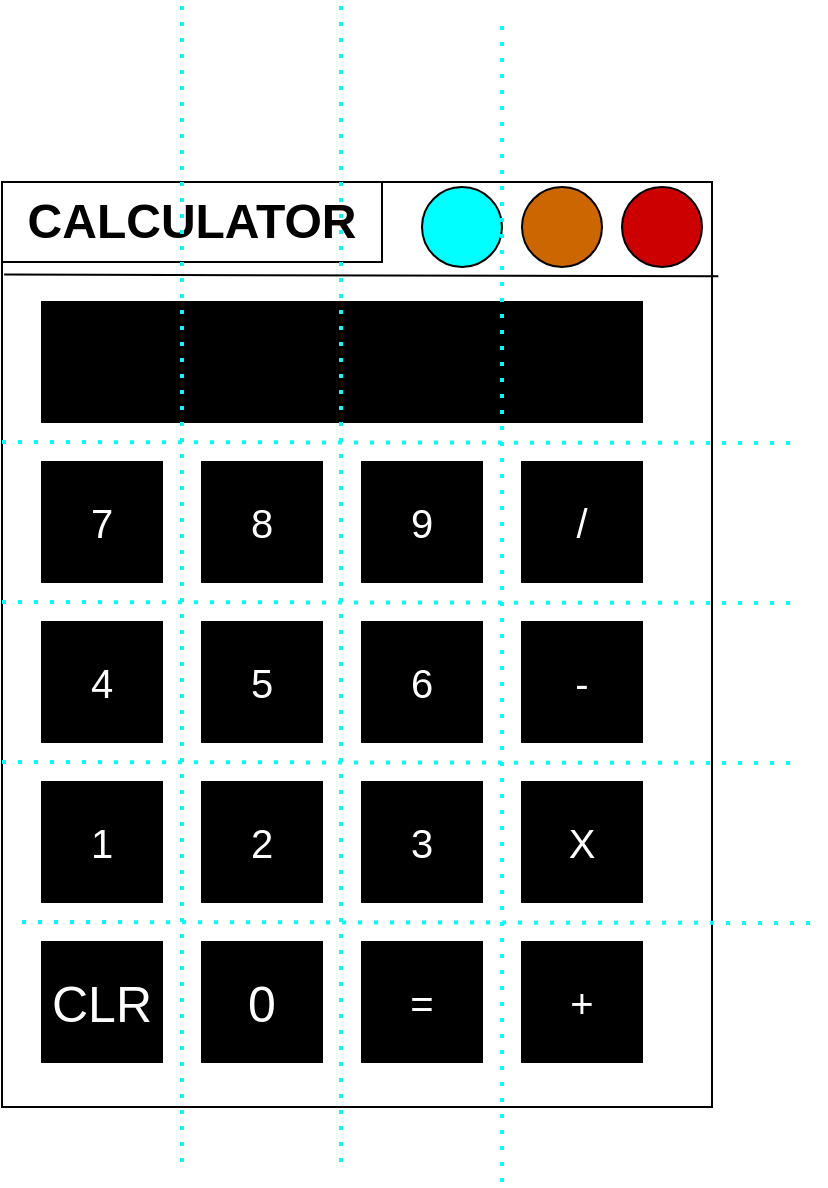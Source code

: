 <mxfile>
    <diagram id="WaYOoAd8laQCgGd2RBui" name="Page-1">
        <mxGraphModel dx="819" dy="1161" grid="1" gridSize="10" guides="1" tooltips="1" connect="1" arrows="1" fold="1" page="1" pageScale="1" pageWidth="850" pageHeight="1100" math="0" shadow="0">
            <root>
                <mxCell id="0"/>
                <mxCell id="1" parent="0"/>
                <mxCell id="4" value="" style="rounded=0;whiteSpace=wrap;html=1;rotation=-90;" parent="1" vertex="1">
                    <mxGeometry x="26.25" y="193.75" width="462.5" height="355" as="geometry"/>
                </mxCell>
                <mxCell id="7" value="" style="endArrow=none;html=1;exitX=0.9;exitY=0.003;exitDx=0;exitDy=0;exitPerimeter=0;entryX=0.898;entryY=1.009;entryDx=0;entryDy=0;entryPerimeter=0;" parent="1" source="4" target="4" edge="1">
                    <mxGeometry width="50" height="50" relative="1" as="geometry">
                        <mxPoint x="400" y="490" as="sourcePoint"/>
                        <mxPoint x="420" y="190" as="targetPoint"/>
                    </mxGeometry>
                </mxCell>
                <mxCell id="10" value="" style="ellipse;whiteSpace=wrap;html=1;aspect=fixed;fillColor=#00FFFF;" parent="1" vertex="1">
                    <mxGeometry x="290" y="142.5" width="40" height="40" as="geometry"/>
                </mxCell>
                <mxCell id="11" value="" style="rounded=0;whiteSpace=wrap;html=1;fontColor=#FFFFFF;fillColor=#000000;" parent="1" vertex="1">
                    <mxGeometry x="100" y="200" width="300" height="60" as="geometry"/>
                </mxCell>
                <mxCell id="12" value="&lt;font style=&quot;font-size: 20px;&quot;&gt;7&lt;/font&gt;" style="whiteSpace=wrap;html=1;aspect=fixed;fontColor=#FFFFFF;fillColor=#000000;" parent="1" vertex="1">
                    <mxGeometry x="100" y="280" width="60" height="60" as="geometry"/>
                </mxCell>
                <mxCell id="13" value="&lt;font style=&quot;font-size: 20px;&quot;&gt;8&lt;/font&gt;" style="whiteSpace=wrap;html=1;aspect=fixed;fillColor=#000000;fontColor=#FFFFFF;" parent="1" vertex="1">
                    <mxGeometry x="180" y="280" width="60" height="60" as="geometry"/>
                </mxCell>
                <mxCell id="15" value="&lt;font style=&quot;font-size: 20px;&quot;&gt;9&lt;/font&gt;" style="whiteSpace=wrap;html=1;aspect=fixed;fillColor=#000000;fontColor=#FFFFFF;" parent="1" vertex="1">
                    <mxGeometry x="260" y="280" width="60" height="60" as="geometry"/>
                </mxCell>
                <mxCell id="16" value="&lt;font style=&quot;font-size: 20px;&quot;&gt;/&lt;/font&gt;" style="whiteSpace=wrap;html=1;aspect=fixed;fillColor=#000000;fontColor=#FFFFFF;" parent="1" vertex="1">
                    <mxGeometry x="340" y="280" width="60" height="60" as="geometry"/>
                </mxCell>
                <mxCell id="17" value="&lt;font style=&quot;font-size: 20px;&quot;&gt;-&lt;/font&gt;" style="whiteSpace=wrap;html=1;aspect=fixed;fillColor=#000000;fontColor=#FFFFFF;" parent="1" vertex="1">
                    <mxGeometry x="340" y="360" width="60" height="60" as="geometry"/>
                </mxCell>
                <mxCell id="18" value="&lt;font style=&quot;font-size: 20px;&quot;&gt;X&lt;/font&gt;" style="whiteSpace=wrap;html=1;aspect=fixed;fillColor=#000000;fontColor=#FFFFFF;" parent="1" vertex="1">
                    <mxGeometry x="340" y="440" width="60" height="60" as="geometry"/>
                </mxCell>
                <mxCell id="19" value="&lt;font style=&quot;font-size: 20px;&quot;&gt;+&lt;/font&gt;" style="whiteSpace=wrap;html=1;aspect=fixed;fillColor=#000000;fontColor=#FFFFFF;" parent="1" vertex="1">
                    <mxGeometry x="340" y="520" width="60" height="60" as="geometry"/>
                </mxCell>
                <mxCell id="20" value="&lt;font style=&quot;font-size: 20px;&quot;&gt;=&lt;/font&gt;" style="whiteSpace=wrap;html=1;aspect=fixed;fillColor=#000000;fontColor=#FFFFFF;" parent="1" vertex="1">
                    <mxGeometry x="260" y="520" width="60" height="60" as="geometry"/>
                </mxCell>
                <mxCell id="21" value="&lt;font style=&quot;font-size: 25px;&quot;&gt;0&lt;/font&gt;" style="whiteSpace=wrap;html=1;aspect=fixed;strokeColor=#000000;fillColor=#000000;fontColor=#FFFFFF;" parent="1" vertex="1">
                    <mxGeometry x="180" y="520" width="60" height="60" as="geometry"/>
                </mxCell>
                <mxCell id="22" value="&lt;font style=&quot;font-size: 25px;&quot;&gt;CLR&lt;/font&gt;" style="whiteSpace=wrap;html=1;aspect=fixed;fillColor=#000000;fontColor=#FFFFFF;" parent="1" vertex="1">
                    <mxGeometry x="100" y="520" width="60" height="60" as="geometry"/>
                </mxCell>
                <mxCell id="23" value="&lt;font style=&quot;font-size: 20px;&quot;&gt;1&lt;/font&gt;" style="whiteSpace=wrap;html=1;aspect=fixed;fillColor=#000000;fontColor=#FFFFFF;" parent="1" vertex="1">
                    <mxGeometry x="100" y="440" width="60" height="60" as="geometry"/>
                </mxCell>
                <mxCell id="24" value="&lt;font style=&quot;font-size: 20px;&quot;&gt;2&lt;/font&gt;" style="whiteSpace=wrap;html=1;aspect=fixed;fillColor=#000000;fontColor=#FFFFFF;" parent="1" vertex="1">
                    <mxGeometry x="180" y="440" width="60" height="60" as="geometry"/>
                </mxCell>
                <mxCell id="25" value="&lt;font style=&quot;font-size: 20px;&quot;&gt;3&lt;/font&gt;" style="whiteSpace=wrap;html=1;aspect=fixed;fillColor=#000000;fontColor=#FFFFFF;" parent="1" vertex="1">
                    <mxGeometry x="260" y="440" width="60" height="60" as="geometry"/>
                </mxCell>
                <mxCell id="26" value="&lt;font style=&quot;font-size: 20px;&quot;&gt;6&lt;/font&gt;" style="whiteSpace=wrap;html=1;aspect=fixed;fillColor=#000000;fontColor=#FFFFFF;" parent="1" vertex="1">
                    <mxGeometry x="260" y="360" width="60" height="60" as="geometry"/>
                </mxCell>
                <mxCell id="27" value="&lt;font style=&quot;font-size: 20px;&quot;&gt;5&lt;/font&gt;" style="whiteSpace=wrap;html=1;aspect=fixed;fillColor=#000000;fontColor=#FFFFFF;" parent="1" vertex="1">
                    <mxGeometry x="180" y="360" width="60" height="60" as="geometry"/>
                </mxCell>
                <mxCell id="28" value="&lt;font style=&quot;font-size: 20px;&quot;&gt;4&lt;/font&gt;" style="whiteSpace=wrap;html=1;aspect=fixed;fillColor=#000000;fontColor=#FFFFFF;" parent="1" vertex="1">
                    <mxGeometry x="100" y="360" width="60" height="60" as="geometry"/>
                </mxCell>
                <mxCell id="42" value="&lt;h1&gt;CALCULATOR&lt;/h1&gt;" style="rounded=0;whiteSpace=wrap;html=1;" parent="1" vertex="1">
                    <mxGeometry x="80" y="140" width="190" height="40" as="geometry"/>
                </mxCell>
                <mxCell id="43" value="" style="ellipse;whiteSpace=wrap;html=1;aspect=fixed;fillColor=#CC6600;" parent="1" vertex="1">
                    <mxGeometry x="340" y="142.5" width="40" height="40" as="geometry"/>
                </mxCell>
                <mxCell id="44" value="" style="ellipse;whiteSpace=wrap;html=1;aspect=fixed;fillColor=#CC0000;" parent="1" vertex="1">
                    <mxGeometry x="390" y="142.5" width="40" height="40" as="geometry"/>
                </mxCell>
                <mxCell id="45" value="" style="endArrow=none;dashed=1;html=1;dashPattern=1 3;strokeWidth=2;strokeColor=#00FFFF;" parent="1" edge="1">
                    <mxGeometry width="50" height="50" relative="1" as="geometry">
                        <mxPoint x="170" y="630" as="sourcePoint"/>
                        <mxPoint x="170" y="50" as="targetPoint"/>
                    </mxGeometry>
                </mxCell>
                <mxCell id="46" value="" style="endArrow=none;dashed=1;html=1;dashPattern=1 3;strokeWidth=2;strokeColor=#00FFFF;" parent="1" edge="1">
                    <mxGeometry width="50" height="50" relative="1" as="geometry">
                        <mxPoint x="249.5" y="630" as="sourcePoint"/>
                        <mxPoint x="249.5" y="50" as="targetPoint"/>
                    </mxGeometry>
                </mxCell>
                <mxCell id="47" value="" style="endArrow=none;dashed=1;html=1;dashPattern=1 3;strokeWidth=2;strokeColor=#00FFFF;" parent="1" edge="1">
                    <mxGeometry width="50" height="50" relative="1" as="geometry">
                        <mxPoint x="330" y="640" as="sourcePoint"/>
                        <mxPoint x="330" y="60" as="targetPoint"/>
                    </mxGeometry>
                </mxCell>
                <mxCell id="48" value="" style="endArrow=none;dashed=1;html=1;dashPattern=1 3;strokeWidth=2;exitX=0.75;exitY=0;exitDx=0;exitDy=0;strokeColor=#00FFFF;" parent="1" edge="1">
                    <mxGeometry width="50" height="50" relative="1" as="geometry">
                        <mxPoint x="80" y="270" as="sourcePoint"/>
                        <mxPoint x="480" y="270.5" as="targetPoint"/>
                    </mxGeometry>
                </mxCell>
                <mxCell id="49" value="" style="endArrow=none;dashed=1;html=1;dashPattern=1 3;strokeWidth=2;exitX=0.75;exitY=0;exitDx=0;exitDy=0;strokeColor=#00FFFF;" parent="1" edge="1">
                    <mxGeometry width="50" height="50" relative="1" as="geometry">
                        <mxPoint x="80" y="350" as="sourcePoint"/>
                        <mxPoint x="480" y="350.5" as="targetPoint"/>
                    </mxGeometry>
                </mxCell>
                <mxCell id="50" value="" style="endArrow=none;dashed=1;html=1;dashPattern=1 3;strokeWidth=2;exitX=0.75;exitY=0;exitDx=0;exitDy=0;strokeColor=#00FFFF;" parent="1" edge="1">
                    <mxGeometry width="50" height="50" relative="1" as="geometry">
                        <mxPoint x="80" y="430" as="sourcePoint"/>
                        <mxPoint x="480" y="430.5" as="targetPoint"/>
                    </mxGeometry>
                </mxCell>
                <mxCell id="51" value="" style="endArrow=none;dashed=1;html=1;dashPattern=1 3;strokeWidth=2;exitX=0.75;exitY=0;exitDx=0;exitDy=0;strokeColor=#00FFFF;" parent="1" edge="1">
                    <mxGeometry width="50" height="50" relative="1" as="geometry">
                        <mxPoint x="90" y="510" as="sourcePoint"/>
                        <mxPoint x="490" y="510.5" as="targetPoint"/>
                    </mxGeometry>
                </mxCell>
            </root>
        </mxGraphModel>
    </diagram>
</mxfile>